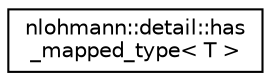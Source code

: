 digraph "Graphical Class Hierarchy"
{
 // INTERACTIVE_SVG=YES
  edge [fontname="Helvetica",fontsize="10",labelfontname="Helvetica",labelfontsize="10"];
  node [fontname="Helvetica",fontsize="10",shape=record];
  rankdir="LR";
  Node0 [label="nlohmann::detail::has\l_mapped_type\< T \>",height=0.2,width=0.4,color="black", fillcolor="white", style="filled",URL="$structnlohmann_1_1detail_1_1has__mapped__type.html"];
}
